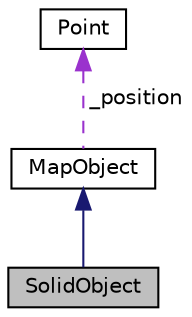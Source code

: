 digraph "SolidObject"
{
  edge [fontname="Helvetica",fontsize="10",labelfontname="Helvetica",labelfontsize="10"];
  node [fontname="Helvetica",fontsize="10",shape=record];
  Node3 [label="SolidObject",height=0.2,width=0.4,color="black", fillcolor="grey75", style="filled", fontcolor="black"];
  Node4 -> Node3 [dir="back",color="midnightblue",fontsize="10",style="solid",fontname="Helvetica"];
  Node4 [label="MapObject",height=0.2,width=0.4,color="black", fillcolor="white", style="filled",URL="$class_map_object.html"];
  Node5 -> Node4 [dir="back",color="darkorchid3",fontsize="10",style="dashed",label=" _position" ,fontname="Helvetica"];
  Node5 [label="Point",height=0.2,width=0.4,color="black", fillcolor="white", style="filled",URL="$class_point.html"];
}
